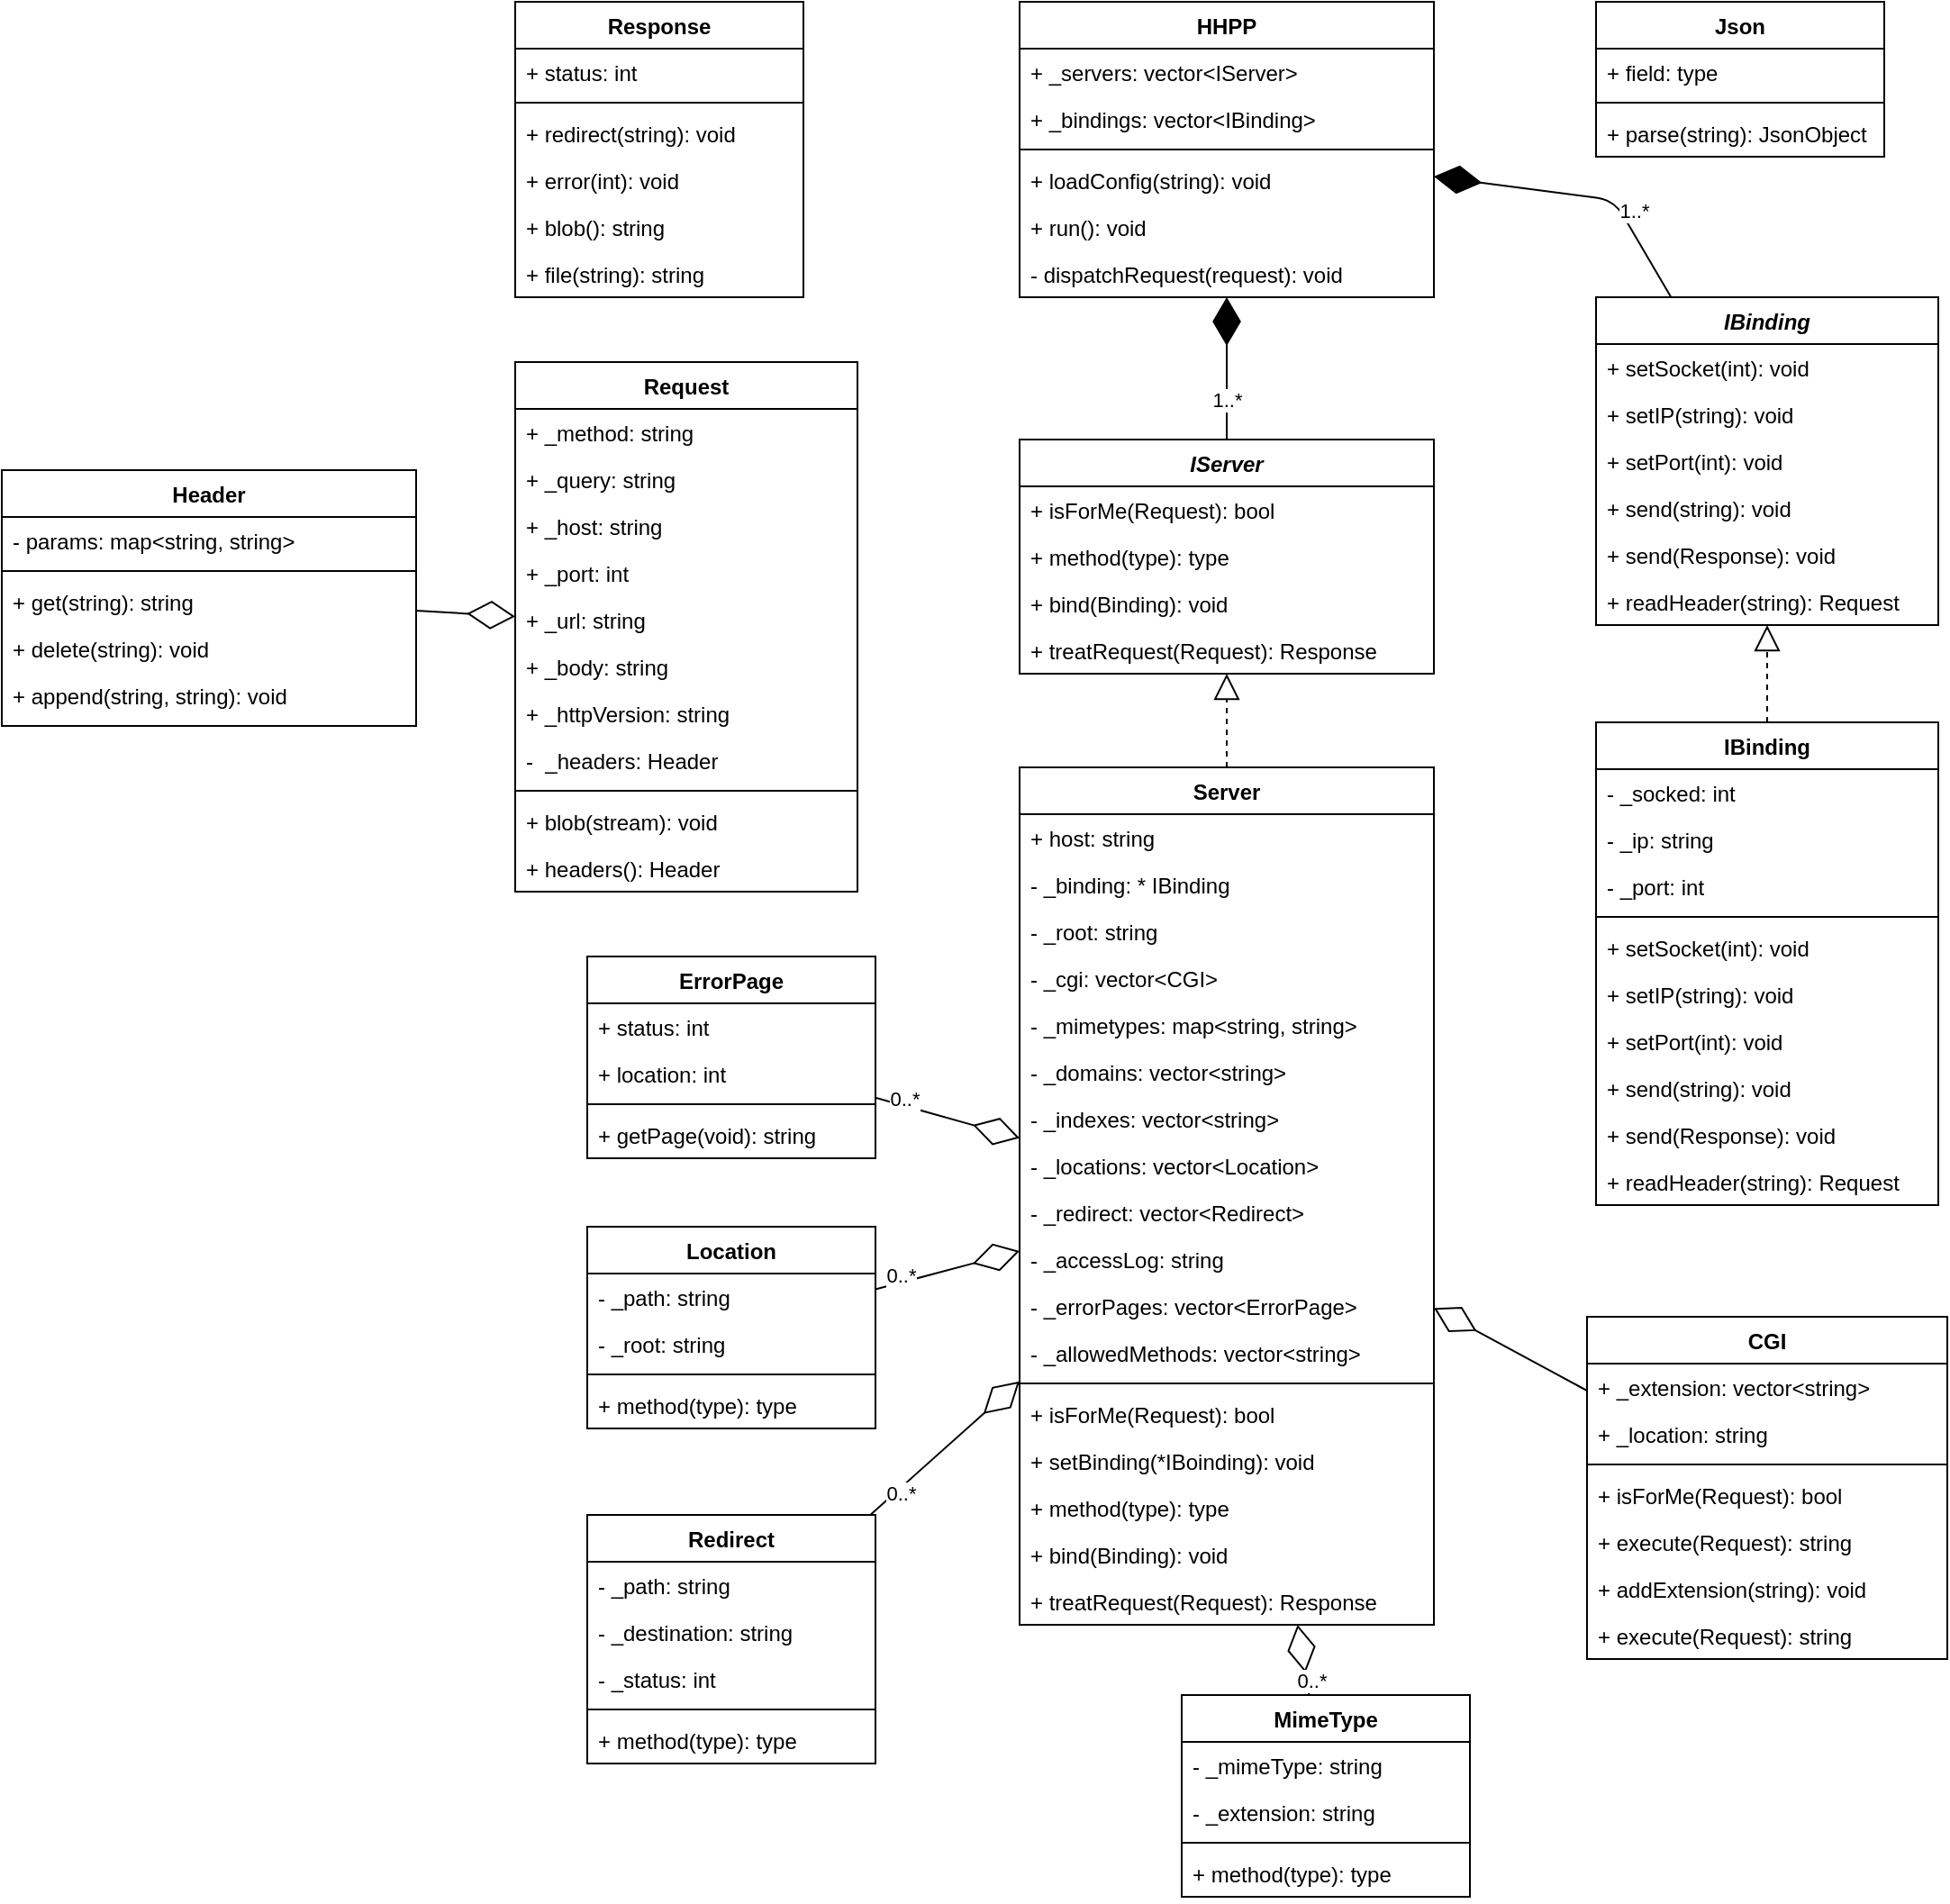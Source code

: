 <mxfile>
    <diagram id="HrwDyQjONiFkZvDO85J4" name="Page-1">
        <mxGraphModel dx="2888" dy="1312" grid="1" gridSize="10" guides="1" tooltips="1" connect="1" arrows="1" fold="1" page="1" pageScale="1" pageWidth="850" pageHeight="1100" math="0" shadow="0">
            <root>
                <mxCell id="0"/>
                <mxCell id="1" parent="0"/>
                <mxCell id="7" value="Json" style="swimlane;fontStyle=1;align=center;verticalAlign=top;childLayout=stackLayout;horizontal=1;startSize=26;horizontalStack=0;resizeParent=1;resizeParentMax=0;resizeLast=0;collapsible=1;marginBottom=0;" parent="1" vertex="1">
                    <mxGeometry x="640" y="40" width="160" height="86" as="geometry"/>
                </mxCell>
                <mxCell id="8" value="+ field: type" style="text;strokeColor=none;fillColor=none;align=left;verticalAlign=top;spacingLeft=4;spacingRight=4;overflow=hidden;rotatable=0;points=[[0,0.5],[1,0.5]];portConstraint=eastwest;" parent="7" vertex="1">
                    <mxGeometry y="26" width="160" height="26" as="geometry"/>
                </mxCell>
                <mxCell id="9" value="" style="line;strokeWidth=1;fillColor=none;align=left;verticalAlign=middle;spacingTop=-1;spacingLeft=3;spacingRight=3;rotatable=0;labelPosition=right;points=[];portConstraint=eastwest;" parent="7" vertex="1">
                    <mxGeometry y="52" width="160" height="8" as="geometry"/>
                </mxCell>
                <mxCell id="10" value="+ parse(string): JsonObject" style="text;strokeColor=none;fillColor=none;align=left;verticalAlign=top;spacingLeft=4;spacingRight=4;overflow=hidden;rotatable=0;points=[[0,0.5],[1,0.5]];portConstraint=eastwest;" parent="7" vertex="1">
                    <mxGeometry y="60" width="160" height="26" as="geometry"/>
                </mxCell>
                <mxCell id="11" value="Request" style="swimlane;fontStyle=1;align=center;verticalAlign=top;childLayout=stackLayout;horizontal=1;startSize=26;horizontalStack=0;resizeParent=1;resizeParentMax=0;resizeLast=0;collapsible=1;marginBottom=0;" parent="1" vertex="1">
                    <mxGeometry x="40" y="240" width="190" height="294" as="geometry"/>
                </mxCell>
                <mxCell id="12" value="+ _method: string&#10;" style="text;strokeColor=none;fillColor=none;align=left;verticalAlign=top;spacingLeft=4;spacingRight=4;overflow=hidden;rotatable=0;points=[[0,0.5],[1,0.5]];portConstraint=eastwest;" parent="11" vertex="1">
                    <mxGeometry y="26" width="190" height="26" as="geometry"/>
                </mxCell>
                <mxCell id="57" value="+ _query: string&#10;" style="text;strokeColor=none;fillColor=none;align=left;verticalAlign=top;spacingLeft=4;spacingRight=4;overflow=hidden;rotatable=0;points=[[0,0.5],[1,0.5]];portConstraint=eastwest;" parent="11" vertex="1">
                    <mxGeometry y="52" width="190" height="26" as="geometry"/>
                </mxCell>
                <mxCell id="52" value="+ _host: string&#10;" style="text;strokeColor=none;fillColor=none;align=left;verticalAlign=top;spacingLeft=4;spacingRight=4;overflow=hidden;rotatable=0;points=[[0,0.5],[1,0.5]];portConstraint=eastwest;" parent="11" vertex="1">
                    <mxGeometry y="78" width="190" height="26" as="geometry"/>
                </mxCell>
                <mxCell id="55" value="+ _port: int&#10;" style="text;strokeColor=none;fillColor=none;align=left;verticalAlign=top;spacingLeft=4;spacingRight=4;overflow=hidden;rotatable=0;points=[[0,0.5],[1,0.5]];portConstraint=eastwest;" parent="11" vertex="1">
                    <mxGeometry y="104" width="190" height="26" as="geometry"/>
                </mxCell>
                <mxCell id="16" value="+ _url: string&#10;" style="text;strokeColor=none;fillColor=none;align=left;verticalAlign=top;spacingLeft=4;spacingRight=4;overflow=hidden;rotatable=0;points=[[0,0.5],[1,0.5]];portConstraint=eastwest;" parent="11" vertex="1">
                    <mxGeometry y="130" width="190" height="26" as="geometry"/>
                </mxCell>
                <mxCell id="17" value="+ _body: string&#10;" style="text;strokeColor=none;fillColor=none;align=left;verticalAlign=top;spacingLeft=4;spacingRight=4;overflow=hidden;rotatable=0;points=[[0,0.5],[1,0.5]];portConstraint=eastwest;" parent="11" vertex="1">
                    <mxGeometry y="156" width="190" height="26" as="geometry"/>
                </mxCell>
                <mxCell id="18" value="+ _httpVersion: string&#10;" style="text;strokeColor=none;fillColor=none;align=left;verticalAlign=top;spacingLeft=4;spacingRight=4;overflow=hidden;rotatable=0;points=[[0,0.5],[1,0.5]];portConstraint=eastwest;" parent="11" vertex="1">
                    <mxGeometry y="182" width="190" height="26" as="geometry"/>
                </mxCell>
                <mxCell id="53" value="-  _headers: Header" style="text;strokeColor=none;fillColor=none;align=left;verticalAlign=top;spacingLeft=4;spacingRight=4;overflow=hidden;rotatable=0;points=[[0,0.5],[1,0.5]];portConstraint=eastwest;" parent="11" vertex="1">
                    <mxGeometry y="208" width="190" height="26" as="geometry"/>
                </mxCell>
                <mxCell id="13" value="" style="line;strokeWidth=1;fillColor=none;align=left;verticalAlign=middle;spacingTop=-1;spacingLeft=3;spacingRight=3;rotatable=0;labelPosition=right;points=[];portConstraint=eastwest;" parent="11" vertex="1">
                    <mxGeometry y="234" width="190" height="8" as="geometry"/>
                </mxCell>
                <mxCell id="14" value="+ blob(stream): void" style="text;strokeColor=none;fillColor=none;align=left;verticalAlign=top;spacingLeft=4;spacingRight=4;overflow=hidden;rotatable=0;points=[[0,0.5],[1,0.5]];portConstraint=eastwest;" parent="11" vertex="1">
                    <mxGeometry y="242" width="190" height="26" as="geometry"/>
                </mxCell>
                <mxCell id="23" value="+ headers(): Header" style="text;strokeColor=none;fillColor=none;align=left;verticalAlign=top;spacingLeft=4;spacingRight=4;overflow=hidden;rotatable=0;points=[[0,0.5],[1,0.5]];portConstraint=eastwest;" parent="11" vertex="1">
                    <mxGeometry y="268" width="190" height="26" as="geometry"/>
                </mxCell>
                <mxCell id="19" value="Header" style="swimlane;fontStyle=1;align=center;verticalAlign=top;childLayout=stackLayout;horizontal=1;startSize=26;horizontalStack=0;resizeParent=1;resizeParentMax=0;resizeLast=0;collapsible=1;marginBottom=0;" parent="1" vertex="1">
                    <mxGeometry x="-245" y="300" width="230" height="142" as="geometry"/>
                </mxCell>
                <mxCell id="50" value="- params: map&lt;string, string&gt;" style="text;strokeColor=none;fillColor=none;align=left;verticalAlign=top;spacingLeft=4;spacingRight=4;overflow=hidden;rotatable=0;points=[[0,0.5],[1,0.5]];portConstraint=eastwest;" parent="19" vertex="1">
                    <mxGeometry y="26" width="230" height="26" as="geometry"/>
                </mxCell>
                <mxCell id="49" value="" style="line;strokeWidth=1;fillColor=none;align=left;verticalAlign=middle;spacingTop=-1;spacingLeft=3;spacingRight=3;rotatable=0;labelPosition=right;points=[];portConstraint=eastwest;" parent="19" vertex="1">
                    <mxGeometry y="52" width="230" height="8" as="geometry"/>
                </mxCell>
                <mxCell id="22" value="+ get(string): string" style="text;strokeColor=none;fillColor=none;align=left;verticalAlign=top;spacingLeft=4;spacingRight=4;overflow=hidden;rotatable=0;points=[[0,0.5],[1,0.5]];portConstraint=eastwest;" parent="19" vertex="1">
                    <mxGeometry y="60" width="230" height="26" as="geometry"/>
                </mxCell>
                <mxCell id="26" value="+ delete(string): void" style="text;strokeColor=none;fillColor=none;align=left;verticalAlign=top;spacingLeft=4;spacingRight=4;overflow=hidden;rotatable=0;points=[[0,0.5],[1,0.5]];portConstraint=eastwest;" parent="19" vertex="1">
                    <mxGeometry y="86" width="230" height="26" as="geometry"/>
                </mxCell>
                <mxCell id="24" value="+ append(string, string): void" style="text;strokeColor=none;fillColor=none;align=left;verticalAlign=top;spacingLeft=4;spacingRight=4;overflow=hidden;rotatable=0;points=[[0,0.5],[1,0.5]];portConstraint=eastwest;" parent="19" vertex="1">
                    <mxGeometry y="112" width="230" height="30" as="geometry"/>
                </mxCell>
                <mxCell id="28" value="Response" style="swimlane;fontStyle=1;align=center;verticalAlign=top;childLayout=stackLayout;horizontal=1;startSize=26;horizontalStack=0;resizeParent=1;resizeParentMax=0;resizeLast=0;collapsible=1;marginBottom=0;" parent="1" vertex="1">
                    <mxGeometry x="40" y="40" width="160" height="164" as="geometry"/>
                </mxCell>
                <mxCell id="29" value="+ status: int" style="text;strokeColor=none;fillColor=none;align=left;verticalAlign=top;spacingLeft=4;spacingRight=4;overflow=hidden;rotatable=0;points=[[0,0.5],[1,0.5]];portConstraint=eastwest;" parent="28" vertex="1">
                    <mxGeometry y="26" width="160" height="26" as="geometry"/>
                </mxCell>
                <mxCell id="30" value="" style="line;strokeWidth=1;fillColor=none;align=left;verticalAlign=middle;spacingTop=-1;spacingLeft=3;spacingRight=3;rotatable=0;labelPosition=right;points=[];portConstraint=eastwest;" parent="28" vertex="1">
                    <mxGeometry y="52" width="160" height="8" as="geometry"/>
                </mxCell>
                <mxCell id="31" value="+ redirect(string): void" style="text;strokeColor=none;fillColor=none;align=left;verticalAlign=top;spacingLeft=4;spacingRight=4;overflow=hidden;rotatable=0;points=[[0,0.5],[1,0.5]];portConstraint=eastwest;" parent="28" vertex="1">
                    <mxGeometry y="60" width="160" height="26" as="geometry"/>
                </mxCell>
                <mxCell id="67" value="+ error(int): void" style="text;strokeColor=none;fillColor=none;align=left;verticalAlign=top;spacingLeft=4;spacingRight=4;overflow=hidden;rotatable=0;points=[[0,0.5],[1,0.5]];portConstraint=eastwest;" parent="28" vertex="1">
                    <mxGeometry y="86" width="160" height="26" as="geometry"/>
                </mxCell>
                <mxCell id="68" value="+ blob(): string" style="text;strokeColor=none;fillColor=none;align=left;verticalAlign=top;spacingLeft=4;spacingRight=4;overflow=hidden;rotatable=0;points=[[0,0.5],[1,0.5]];portConstraint=eastwest;" parent="28" vertex="1">
                    <mxGeometry y="112" width="160" height="26" as="geometry"/>
                </mxCell>
                <mxCell id="72" value="+ file(string): string" style="text;strokeColor=none;fillColor=none;align=left;verticalAlign=top;spacingLeft=4;spacingRight=4;overflow=hidden;rotatable=0;points=[[0,0.5],[1,0.5]];portConstraint=eastwest;" parent="28" vertex="1">
                    <mxGeometry y="138" width="160" height="26" as="geometry"/>
                </mxCell>
                <mxCell id="36" value="Server" style="swimlane;fontStyle=1;align=center;verticalAlign=top;childLayout=stackLayout;horizontal=1;startSize=26;horizontalStack=0;resizeParent=1;resizeParentMax=0;resizeLast=0;collapsible=1;marginBottom=0;" parent="1" vertex="1">
                    <mxGeometry x="320" y="465.0" width="230" height="476" as="geometry"/>
                </mxCell>
                <mxCell id="37" value="+ host: string" style="text;strokeColor=none;fillColor=none;align=left;verticalAlign=top;spacingLeft=4;spacingRight=4;overflow=hidden;rotatable=0;points=[[0,0.5],[1,0.5]];portConstraint=eastwest;" parent="36" vertex="1">
                    <mxGeometry y="26" width="230" height="26" as="geometry"/>
                </mxCell>
                <mxCell id="41" value="- _binding: * IBinding" style="text;strokeColor=none;fillColor=none;align=left;verticalAlign=top;spacingLeft=4;spacingRight=4;overflow=hidden;rotatable=0;points=[[0,0.5],[1,0.5]];portConstraint=eastwest;" parent="36" vertex="1">
                    <mxGeometry y="52" width="230" height="26" as="geometry"/>
                </mxCell>
                <mxCell id="56" value="- _root: string" style="text;strokeColor=none;fillColor=none;align=left;verticalAlign=top;spacingLeft=4;spacingRight=4;overflow=hidden;rotatable=0;points=[[0,0.5],[1,0.5]];portConstraint=eastwest;" parent="36" vertex="1">
                    <mxGeometry y="78" width="230" height="26" as="geometry"/>
                </mxCell>
                <mxCell id="62" value="- _cgi: vector&lt;CGI&gt;" style="text;strokeColor=none;fillColor=none;align=left;verticalAlign=top;spacingLeft=4;spacingRight=4;overflow=hidden;rotatable=0;points=[[0,0.5],[1,0.5]];portConstraint=eastwest;" parent="36" vertex="1">
                    <mxGeometry y="104" width="230" height="26" as="geometry"/>
                </mxCell>
                <mxCell id="64" value="- _mimetypes: map&lt;string, string&gt;" style="text;strokeColor=none;fillColor=none;align=left;verticalAlign=top;spacingLeft=4;spacingRight=4;overflow=hidden;rotatable=0;points=[[0,0.5],[1,0.5]];portConstraint=eastwest;" parent="36" vertex="1">
                    <mxGeometry y="130" width="230" height="26" as="geometry"/>
                </mxCell>
                <mxCell id="129" value="- _domains: vector&lt;string&gt;" style="text;strokeColor=none;fillColor=none;align=left;verticalAlign=top;spacingLeft=4;spacingRight=4;overflow=hidden;rotatable=0;points=[[0,0.5],[1,0.5]];portConstraint=eastwest;" vertex="1" parent="36">
                    <mxGeometry y="156" width="230" height="26" as="geometry"/>
                </mxCell>
                <mxCell id="65" value="- _indexes: vector&lt;string&gt;" style="text;strokeColor=none;fillColor=none;align=left;verticalAlign=top;spacingLeft=4;spacingRight=4;overflow=hidden;rotatable=0;points=[[0,0.5],[1,0.5]];portConstraint=eastwest;" parent="36" vertex="1">
                    <mxGeometry y="182" width="230" height="26" as="geometry"/>
                </mxCell>
                <mxCell id="145" value="- _locations: vector&lt;Location&gt;" style="text;strokeColor=none;fillColor=none;align=left;verticalAlign=top;spacingLeft=4;spacingRight=4;overflow=hidden;rotatable=0;points=[[0,0.5],[1,0.5]];portConstraint=eastwest;" vertex="1" parent="36">
                    <mxGeometry y="208" width="230" height="26" as="geometry"/>
                </mxCell>
                <mxCell id="154" value="- _redirect: vector&lt;Redirect&gt;" style="text;strokeColor=none;fillColor=none;align=left;verticalAlign=top;spacingLeft=4;spacingRight=4;overflow=hidden;rotatable=0;points=[[0,0.5],[1,0.5]];portConstraint=eastwest;" vertex="1" parent="36">
                    <mxGeometry y="234" width="230" height="26" as="geometry"/>
                </mxCell>
                <mxCell id="157" value="- _accessLog: string" style="text;strokeColor=none;fillColor=none;align=left;verticalAlign=top;spacingLeft=4;spacingRight=4;overflow=hidden;rotatable=0;points=[[0,0.5],[1,0.5]];portConstraint=eastwest;" vertex="1" parent="36">
                    <mxGeometry y="260" width="230" height="26" as="geometry"/>
                </mxCell>
                <mxCell id="164" value="- _errorPages: vector&lt;ErrorPage&gt;" style="text;strokeColor=none;fillColor=none;align=left;verticalAlign=top;spacingLeft=4;spacingRight=4;overflow=hidden;rotatable=0;points=[[0,0.5],[1,0.5]];portConstraint=eastwest;" vertex="1" parent="36">
                    <mxGeometry y="286" width="230" height="26" as="geometry"/>
                </mxCell>
                <mxCell id="167" value="- _allowedMethods: vector&lt;string&gt;" style="text;strokeColor=none;fillColor=none;align=left;verticalAlign=top;spacingLeft=4;spacingRight=4;overflow=hidden;rotatable=0;points=[[0,0.5],[1,0.5]];portConstraint=eastwest;" vertex="1" parent="36">
                    <mxGeometry y="312" width="230" height="26" as="geometry"/>
                </mxCell>
                <mxCell id="38" value="" style="line;strokeWidth=1;fillColor=none;align=left;verticalAlign=middle;spacingTop=-1;spacingLeft=3;spacingRight=3;rotatable=0;labelPosition=right;points=[];portConstraint=eastwest;" parent="36" vertex="1">
                    <mxGeometry y="338" width="230" height="8" as="geometry"/>
                </mxCell>
                <mxCell id="39" value="+ isForMe(Request): bool" style="text;strokeColor=none;fillColor=none;align=left;verticalAlign=top;spacingLeft=4;spacingRight=4;overflow=hidden;rotatable=0;points=[[0,0.5],[1,0.5]];portConstraint=eastwest;" parent="36" vertex="1">
                    <mxGeometry y="346" width="230" height="26" as="geometry"/>
                </mxCell>
                <mxCell id="139" value="+ setBinding(*IBoinding): void" style="text;strokeColor=none;fillColor=none;align=left;verticalAlign=top;spacingLeft=4;spacingRight=4;overflow=hidden;rotatable=0;points=[[0,0.5],[1,0.5]];portConstraint=eastwest;" vertex="1" parent="36">
                    <mxGeometry y="372" width="230" height="26" as="geometry"/>
                </mxCell>
                <mxCell id="66" value="+ method(type): type" style="text;strokeColor=none;fillColor=none;align=left;verticalAlign=top;spacingLeft=4;spacingRight=4;overflow=hidden;rotatable=0;points=[[0,0.5],[1,0.5]];portConstraint=eastwest;" parent="36" vertex="1">
                    <mxGeometry y="398" width="230" height="26" as="geometry"/>
                </mxCell>
                <mxCell id="46" value="+ bind(Binding): void" style="text;strokeColor=none;fillColor=none;align=left;verticalAlign=top;spacingLeft=4;spacingRight=4;overflow=hidden;rotatable=0;points=[[0,0.5],[1,0.5]];portConstraint=eastwest;" parent="36" vertex="1">
                    <mxGeometry y="424" width="230" height="26" as="geometry"/>
                </mxCell>
                <mxCell id="69" value="+ treatRequest(Request): Response" style="text;strokeColor=none;fillColor=none;align=left;verticalAlign=top;spacingLeft=4;spacingRight=4;overflow=hidden;rotatable=0;points=[[0,0.5],[1,0.5]];portConstraint=eastwest;" parent="36" vertex="1">
                    <mxGeometry y="450" width="230" height="26" as="geometry"/>
                </mxCell>
                <mxCell id="58" value="CGI" style="swimlane;fontStyle=1;align=center;verticalAlign=top;childLayout=stackLayout;horizontal=1;startSize=26;horizontalStack=0;resizeParent=1;resizeParentMax=0;resizeLast=0;collapsible=1;marginBottom=0;" parent="1" vertex="1">
                    <mxGeometry x="635" y="770" width="200" height="190" as="geometry"/>
                </mxCell>
                <mxCell id="59" value="+ _extension: vector&lt;string&gt;&#10;" style="text;strokeColor=none;fillColor=none;align=left;verticalAlign=top;spacingLeft=4;spacingRight=4;overflow=hidden;rotatable=0;points=[[0,0.5],[1,0.5]];portConstraint=eastwest;" parent="58" vertex="1">
                    <mxGeometry y="26" width="200" height="26" as="geometry"/>
                </mxCell>
                <mxCell id="63" value="+ _location: string&#10;" style="text;strokeColor=none;fillColor=none;align=left;verticalAlign=top;spacingLeft=4;spacingRight=4;overflow=hidden;rotatable=0;points=[[0,0.5],[1,0.5]];portConstraint=eastwest;" parent="58" vertex="1">
                    <mxGeometry y="52" width="200" height="26" as="geometry"/>
                </mxCell>
                <mxCell id="60" value="" style="line;strokeWidth=1;fillColor=none;align=left;verticalAlign=middle;spacingTop=-1;spacingLeft=3;spacingRight=3;rotatable=0;labelPosition=right;points=[];portConstraint=eastwest;" parent="58" vertex="1">
                    <mxGeometry y="78" width="200" height="8" as="geometry"/>
                </mxCell>
                <mxCell id="61" value="+ isForMe(Request): bool" style="text;strokeColor=none;fillColor=none;align=left;verticalAlign=top;spacingLeft=4;spacingRight=4;overflow=hidden;rotatable=0;points=[[0,0.5],[1,0.5]];portConstraint=eastwest;" parent="58" vertex="1">
                    <mxGeometry y="86" width="200" height="26" as="geometry"/>
                </mxCell>
                <mxCell id="138" value="+ execute(Request): string" style="text;strokeColor=none;fillColor=none;align=left;verticalAlign=top;spacingLeft=4;spacingRight=4;overflow=hidden;rotatable=0;points=[[0,0.5],[1,0.5]];portConstraint=eastwest;" vertex="1" parent="58">
                    <mxGeometry y="112" width="200" height="26" as="geometry"/>
                </mxCell>
                <mxCell id="136" value="+ addExtension(string): void" style="text;strokeColor=none;fillColor=none;align=left;verticalAlign=top;spacingLeft=4;spacingRight=4;overflow=hidden;rotatable=0;points=[[0,0.5],[1,0.5]];portConstraint=eastwest;" vertex="1" parent="58">
                    <mxGeometry y="138" width="200" height="26" as="geometry"/>
                </mxCell>
                <mxCell id="137" value="+ execute(Request): string" style="text;strokeColor=none;fillColor=none;align=left;verticalAlign=top;spacingLeft=4;spacingRight=4;overflow=hidden;rotatable=0;points=[[0,0.5],[1,0.5]];portConstraint=eastwest;" vertex="1" parent="58">
                    <mxGeometry y="164" width="200" height="26" as="geometry"/>
                </mxCell>
                <mxCell id="77" value="IBinding" style="swimlane;fontStyle=3;align=center;verticalAlign=top;childLayout=stackLayout;horizontal=1;startSize=26;horizontalStack=0;resizeParent=1;resizeParentMax=0;resizeLast=0;collapsible=1;marginBottom=0;" parent="1" vertex="1">
                    <mxGeometry x="640" y="204" width="190" height="182" as="geometry"/>
                </mxCell>
                <mxCell id="80" value="+ setSocket(int): void" style="text;strokeColor=none;fillColor=none;align=left;verticalAlign=top;spacingLeft=4;spacingRight=4;overflow=hidden;rotatable=0;points=[[0,0.5],[1,0.5]];portConstraint=eastwest;" parent="77" vertex="1">
                    <mxGeometry y="26" width="190" height="26" as="geometry"/>
                </mxCell>
                <mxCell id="122" value="+ setIP(string): void" style="text;strokeColor=none;fillColor=none;align=left;verticalAlign=top;spacingLeft=4;spacingRight=4;overflow=hidden;rotatable=0;points=[[0,0.5],[1,0.5]];portConstraint=eastwest;" vertex="1" parent="77">
                    <mxGeometry y="52" width="190" height="26" as="geometry"/>
                </mxCell>
                <mxCell id="123" value="+ setPort(int): void" style="text;strokeColor=none;fillColor=none;align=left;verticalAlign=top;spacingLeft=4;spacingRight=4;overflow=hidden;rotatable=0;points=[[0,0.5],[1,0.5]];portConstraint=eastwest;" vertex="1" parent="77">
                    <mxGeometry y="78" width="190" height="26" as="geometry"/>
                </mxCell>
                <mxCell id="131" value="+ send(string): void" style="text;strokeColor=none;fillColor=none;align=left;verticalAlign=top;spacingLeft=4;spacingRight=4;overflow=hidden;rotatable=0;points=[[0,0.5],[1,0.5]];portConstraint=eastwest;" vertex="1" parent="77">
                    <mxGeometry y="104" width="190" height="26" as="geometry"/>
                </mxCell>
                <mxCell id="134" value="+ send(Response): void" style="text;strokeColor=none;fillColor=none;align=left;verticalAlign=top;spacingLeft=4;spacingRight=4;overflow=hidden;rotatable=0;points=[[0,0.5],[1,0.5]];portConstraint=eastwest;" vertex="1" parent="77">
                    <mxGeometry y="130" width="190" height="26" as="geometry"/>
                </mxCell>
                <mxCell id="132" value="+ readHeader(string): Request" style="text;strokeColor=none;fillColor=none;align=left;verticalAlign=top;spacingLeft=4;spacingRight=4;overflow=hidden;rotatable=0;points=[[0,0.5],[1,0.5]];portConstraint=eastwest;" vertex="1" parent="77">
                    <mxGeometry y="156" width="190" height="26" as="geometry"/>
                </mxCell>
                <mxCell id="81" value="HHPP" style="swimlane;fontStyle=1;align=center;verticalAlign=top;childLayout=stackLayout;horizontal=1;startSize=26;horizontalStack=0;resizeParent=1;resizeParentMax=0;resizeLast=0;collapsible=1;marginBottom=0;" parent="1" vertex="1">
                    <mxGeometry x="320" y="40" width="230" height="164" as="geometry"/>
                </mxCell>
                <mxCell id="82" value="+ _servers: vector&lt;IServer&gt;" style="text;strokeColor=none;fillColor=none;align=left;verticalAlign=top;spacingLeft=4;spacingRight=4;overflow=hidden;rotatable=0;points=[[0,0.5],[1,0.5]];portConstraint=eastwest;" parent="81" vertex="1">
                    <mxGeometry y="26" width="230" height="26" as="geometry"/>
                </mxCell>
                <mxCell id="86" value="+ _bindings: vector&lt;IBinding&gt;" style="text;strokeColor=none;fillColor=none;align=left;verticalAlign=top;spacingLeft=4;spacingRight=4;overflow=hidden;rotatable=0;points=[[0,0.5],[1,0.5]];portConstraint=eastwest;" parent="81" vertex="1">
                    <mxGeometry y="52" width="230" height="26" as="geometry"/>
                </mxCell>
                <mxCell id="83" value="" style="line;strokeWidth=1;fillColor=none;align=left;verticalAlign=middle;spacingTop=-1;spacingLeft=3;spacingRight=3;rotatable=0;labelPosition=right;points=[];portConstraint=eastwest;" parent="81" vertex="1">
                    <mxGeometry y="78" width="230" height="8" as="geometry"/>
                </mxCell>
                <mxCell id="84" value="+ loadConfig(string): void" style="text;strokeColor=none;fillColor=none;align=left;verticalAlign=top;spacingLeft=4;spacingRight=4;overflow=hidden;rotatable=0;points=[[0,0.5],[1,0.5]];portConstraint=eastwest;" parent="81" vertex="1">
                    <mxGeometry y="86" width="230" height="26" as="geometry"/>
                </mxCell>
                <mxCell id="85" value="+ run(): void" style="text;strokeColor=none;fillColor=none;align=left;verticalAlign=top;spacingLeft=4;spacingRight=4;overflow=hidden;rotatable=0;points=[[0,0.5],[1,0.5]];portConstraint=eastwest;" parent="81" vertex="1">
                    <mxGeometry y="112" width="230" height="26" as="geometry"/>
                </mxCell>
                <mxCell id="127" value="- dispatchRequest(request): void" style="text;strokeColor=none;fillColor=none;align=left;verticalAlign=top;spacingLeft=4;spacingRight=4;overflow=hidden;rotatable=0;points=[[0,0.5],[1,0.5]];portConstraint=eastwest;" vertex="1" parent="81">
                    <mxGeometry y="138" width="230" height="26" as="geometry"/>
                </mxCell>
                <mxCell id="92" value="IServer" style="swimlane;fontStyle=3;align=center;verticalAlign=top;childLayout=stackLayout;horizontal=1;startSize=26;horizontalStack=0;resizeParent=1;resizeParentMax=0;resizeLast=0;collapsible=1;marginBottom=0;" parent="1" vertex="1">
                    <mxGeometry x="320" y="283.0" width="230" height="130" as="geometry"/>
                </mxCell>
                <mxCell id="101" value="+ isForMe(Request): bool" style="text;strokeColor=none;fillColor=none;align=left;verticalAlign=top;spacingLeft=4;spacingRight=4;overflow=hidden;rotatable=0;points=[[0,0.5],[1,0.5]];portConstraint=eastwest;" parent="92" vertex="1">
                    <mxGeometry y="26" width="230" height="26" as="geometry"/>
                </mxCell>
                <mxCell id="102" value="+ method(type): type" style="text;strokeColor=none;fillColor=none;align=left;verticalAlign=top;spacingLeft=4;spacingRight=4;overflow=hidden;rotatable=0;points=[[0,0.5],[1,0.5]];portConstraint=eastwest;" parent="92" vertex="1">
                    <mxGeometry y="52" width="230" height="26" as="geometry"/>
                </mxCell>
                <mxCell id="103" value="+ bind(Binding): void" style="text;strokeColor=none;fillColor=none;align=left;verticalAlign=top;spacingLeft=4;spacingRight=4;overflow=hidden;rotatable=0;points=[[0,0.5],[1,0.5]];portConstraint=eastwest;" parent="92" vertex="1">
                    <mxGeometry y="78" width="230" height="26" as="geometry"/>
                </mxCell>
                <mxCell id="104" value="+ treatRequest(Request): Response" style="text;strokeColor=none;fillColor=none;align=left;verticalAlign=top;spacingLeft=4;spacingRight=4;overflow=hidden;rotatable=0;points=[[0,0.5],[1,0.5]];portConstraint=eastwest;" parent="92" vertex="1">
                    <mxGeometry y="104" width="230" height="26" as="geometry"/>
                </mxCell>
                <mxCell id="107" value="" style="endArrow=diamondThin;endFill=1;endSize=24;html=1;" parent="1" source="92" target="81" edge="1">
                    <mxGeometry width="160" relative="1" as="geometry">
                        <mxPoint x="360" y="310" as="sourcePoint"/>
                        <mxPoint x="520" y="310" as="targetPoint"/>
                    </mxGeometry>
                </mxCell>
                <mxCell id="108" value="1..*" style="edgeLabel;html=1;align=center;verticalAlign=middle;resizable=0;points=[];" parent="107" vertex="1" connectable="0">
                    <mxGeometry x="-0.439" relative="1" as="geometry">
                        <mxPoint as="offset"/>
                    </mxGeometry>
                </mxCell>
                <mxCell id="111" value="" style="endArrow=block;dashed=1;endFill=0;endSize=12;html=1;" parent="1" source="36" target="92" edge="1">
                    <mxGeometry width="160" relative="1" as="geometry">
                        <mxPoint x="370" y="508.17" as="sourcePoint"/>
                        <mxPoint x="530" y="508.17" as="targetPoint"/>
                    </mxGeometry>
                </mxCell>
                <mxCell id="112" value="" style="endArrow=diamondThin;endFill=1;endSize=24;html=1;" parent="1" source="77" target="81" edge="1">
                    <mxGeometry width="160" relative="1" as="geometry">
                        <mxPoint x="445" y="495" as="sourcePoint"/>
                        <mxPoint x="445" y="178.0" as="targetPoint"/>
                        <Array as="points">
                            <mxPoint x="650" y="150"/>
                        </Array>
                    </mxGeometry>
                </mxCell>
                <mxCell id="113" value="1..*" style="edgeLabel;html=1;align=center;verticalAlign=middle;resizable=0;points=[];" parent="112" vertex="1" connectable="0">
                    <mxGeometry x="-0.439" relative="1" as="geometry">
                        <mxPoint x="2" y="-9" as="offset"/>
                    </mxGeometry>
                </mxCell>
                <mxCell id="115" value="IBinding" style="swimlane;fontStyle=1;align=center;verticalAlign=top;childLayout=stackLayout;horizontal=1;startSize=26;horizontalStack=0;resizeParent=1;resizeParentMax=0;resizeLast=0;collapsible=1;marginBottom=0;" parent="1" vertex="1">
                    <mxGeometry x="640" y="440" width="190" height="268" as="geometry"/>
                </mxCell>
                <mxCell id="116" value="- _socked: int" style="text;strokeColor=none;fillColor=none;align=left;verticalAlign=top;spacingLeft=4;spacingRight=4;overflow=hidden;rotatable=0;points=[[0,0.5],[1,0.5]];portConstraint=eastwest;" parent="115" vertex="1">
                    <mxGeometry y="26" width="190" height="26" as="geometry"/>
                </mxCell>
                <mxCell id="120" value="- _ip: string" style="text;strokeColor=none;fillColor=none;align=left;verticalAlign=top;spacingLeft=4;spacingRight=4;overflow=hidden;rotatable=0;points=[[0,0.5],[1,0.5]];portConstraint=eastwest;" vertex="1" parent="115">
                    <mxGeometry y="52" width="190" height="26" as="geometry"/>
                </mxCell>
                <mxCell id="121" value="- _port: int" style="text;strokeColor=none;fillColor=none;align=left;verticalAlign=top;spacingLeft=4;spacingRight=4;overflow=hidden;rotatable=0;points=[[0,0.5],[1,0.5]];portConstraint=eastwest;" vertex="1" parent="115">
                    <mxGeometry y="78" width="190" height="26" as="geometry"/>
                </mxCell>
                <mxCell id="117" value="" style="line;strokeWidth=1;fillColor=none;align=left;verticalAlign=middle;spacingTop=-1;spacingLeft=3;spacingRight=3;rotatable=0;labelPosition=right;points=[];portConstraint=eastwest;" parent="115" vertex="1">
                    <mxGeometry y="104" width="190" height="8" as="geometry"/>
                </mxCell>
                <mxCell id="118" value="+ setSocket(int): void" style="text;strokeColor=none;fillColor=none;align=left;verticalAlign=top;spacingLeft=4;spacingRight=4;overflow=hidden;rotatable=0;points=[[0,0.5],[1,0.5]];portConstraint=eastwest;" parent="115" vertex="1">
                    <mxGeometry y="112" width="190" height="26" as="geometry"/>
                </mxCell>
                <mxCell id="124" value="+ setIP(string): void" style="text;strokeColor=none;fillColor=none;align=left;verticalAlign=top;spacingLeft=4;spacingRight=4;overflow=hidden;rotatable=0;points=[[0,0.5],[1,0.5]];portConstraint=eastwest;" vertex="1" parent="115">
                    <mxGeometry y="138" width="190" height="26" as="geometry"/>
                </mxCell>
                <mxCell id="125" value="+ setPort(int): void" style="text;strokeColor=none;fillColor=none;align=left;verticalAlign=top;spacingLeft=4;spacingRight=4;overflow=hidden;rotatable=0;points=[[0,0.5],[1,0.5]];portConstraint=eastwest;" vertex="1" parent="115">
                    <mxGeometry y="164" width="190" height="26" as="geometry"/>
                </mxCell>
                <mxCell id="130" value="+ send(string): void" style="text;strokeColor=none;fillColor=none;align=left;verticalAlign=top;spacingLeft=4;spacingRight=4;overflow=hidden;rotatable=0;points=[[0,0.5],[1,0.5]];portConstraint=eastwest;" vertex="1" parent="115">
                    <mxGeometry y="190" width="190" height="26" as="geometry"/>
                </mxCell>
                <mxCell id="135" value="+ send(Response): void" style="text;strokeColor=none;fillColor=none;align=left;verticalAlign=top;spacingLeft=4;spacingRight=4;overflow=hidden;rotatable=0;points=[[0,0.5],[1,0.5]];portConstraint=eastwest;" vertex="1" parent="115">
                    <mxGeometry y="216" width="190" height="26" as="geometry"/>
                </mxCell>
                <mxCell id="133" value="+ readHeader(string): Request" style="text;strokeColor=none;fillColor=none;align=left;verticalAlign=top;spacingLeft=4;spacingRight=4;overflow=hidden;rotatable=0;points=[[0,0.5],[1,0.5]];portConstraint=eastwest;" vertex="1" parent="115">
                    <mxGeometry y="242" width="190" height="26" as="geometry"/>
                </mxCell>
                <mxCell id="126" value="" style="endArrow=block;dashed=1;endFill=0;endSize=12;html=1;" edge="1" parent="1" source="115" target="77">
                    <mxGeometry width="160" relative="1" as="geometry">
                        <mxPoint x="610" y="410" as="sourcePoint"/>
                        <mxPoint x="770" y="410" as="targetPoint"/>
                    </mxGeometry>
                </mxCell>
                <mxCell id="140" value="Location" style="swimlane;fontStyle=1;align=center;verticalAlign=top;childLayout=stackLayout;horizontal=1;startSize=26;horizontalStack=0;resizeParent=1;resizeParentMax=0;resizeLast=0;collapsible=1;marginBottom=0;" vertex="1" parent="1">
                    <mxGeometry x="80" y="720" width="160" height="112" as="geometry"/>
                </mxCell>
                <mxCell id="141" value="- _path: string" style="text;strokeColor=none;fillColor=none;align=left;verticalAlign=top;spacingLeft=4;spacingRight=4;overflow=hidden;rotatable=0;points=[[0,0.5],[1,0.5]];portConstraint=eastwest;" vertex="1" parent="140">
                    <mxGeometry y="26" width="160" height="26" as="geometry"/>
                </mxCell>
                <mxCell id="144" value="- _root: string" style="text;strokeColor=none;fillColor=none;align=left;verticalAlign=top;spacingLeft=4;spacingRight=4;overflow=hidden;rotatable=0;points=[[0,0.5],[1,0.5]];portConstraint=eastwest;" vertex="1" parent="140">
                    <mxGeometry y="52" width="160" height="26" as="geometry"/>
                </mxCell>
                <mxCell id="142" value="" style="line;strokeWidth=1;fillColor=none;align=left;verticalAlign=middle;spacingTop=-1;spacingLeft=3;spacingRight=3;rotatable=0;labelPosition=right;points=[];portConstraint=eastwest;" vertex="1" parent="140">
                    <mxGeometry y="78" width="160" height="8" as="geometry"/>
                </mxCell>
                <mxCell id="143" value="+ method(type): type" style="text;strokeColor=none;fillColor=none;align=left;verticalAlign=top;spacingLeft=4;spacingRight=4;overflow=hidden;rotatable=0;points=[[0,0.5],[1,0.5]];portConstraint=eastwest;" vertex="1" parent="140">
                    <mxGeometry y="86" width="160" height="26" as="geometry"/>
                </mxCell>
                <mxCell id="146" value="0..*" style="endArrow=diamondThin;endFill=0;endSize=24;html=1;" edge="1" parent="1" source="140" target="36">
                    <mxGeometry x="-0.631" y="4" width="160" relative="1" as="geometry">
                        <mxPoint x="80" y="720" as="sourcePoint"/>
                        <mxPoint x="240" y="720" as="targetPoint"/>
                        <mxPoint as="offset"/>
                    </mxGeometry>
                </mxCell>
                <mxCell id="147" value="" style="endArrow=diamondThin;endFill=0;endSize=24;html=1;" edge="1" parent="1" source="19" target="11">
                    <mxGeometry width="160" relative="1" as="geometry">
                        <mxPoint x="410" y="1070" as="sourcePoint"/>
                        <mxPoint x="570" y="1070" as="targetPoint"/>
                    </mxGeometry>
                </mxCell>
                <mxCell id="148" value="Redirect" style="swimlane;fontStyle=1;align=center;verticalAlign=top;childLayout=stackLayout;horizontal=1;startSize=26;horizontalStack=0;resizeParent=1;resizeParentMax=0;resizeLast=0;collapsible=1;marginBottom=0;" vertex="1" parent="1">
                    <mxGeometry x="80" y="880" width="160" height="138" as="geometry"/>
                </mxCell>
                <mxCell id="149" value="- _path: string" style="text;strokeColor=none;fillColor=none;align=left;verticalAlign=top;spacingLeft=4;spacingRight=4;overflow=hidden;rotatable=0;points=[[0,0.5],[1,0.5]];portConstraint=eastwest;" vertex="1" parent="148">
                    <mxGeometry y="26" width="160" height="26" as="geometry"/>
                </mxCell>
                <mxCell id="152" value="- _destination: string" style="text;strokeColor=none;fillColor=none;align=left;verticalAlign=top;spacingLeft=4;spacingRight=4;overflow=hidden;rotatable=0;points=[[0,0.5],[1,0.5]];portConstraint=eastwest;" vertex="1" parent="148">
                    <mxGeometry y="52" width="160" height="26" as="geometry"/>
                </mxCell>
                <mxCell id="156" value="- _status: int" style="text;strokeColor=none;fillColor=none;align=left;verticalAlign=top;spacingLeft=4;spacingRight=4;overflow=hidden;rotatable=0;points=[[0,0.5],[1,0.5]];portConstraint=eastwest;" vertex="1" parent="148">
                    <mxGeometry y="78" width="160" height="26" as="geometry"/>
                </mxCell>
                <mxCell id="150" value="" style="line;strokeWidth=1;fillColor=none;align=left;verticalAlign=middle;spacingTop=-1;spacingLeft=3;spacingRight=3;rotatable=0;labelPosition=right;points=[];portConstraint=eastwest;" vertex="1" parent="148">
                    <mxGeometry y="104" width="160" height="8" as="geometry"/>
                </mxCell>
                <mxCell id="151" value="+ method(type): type" style="text;strokeColor=none;fillColor=none;align=left;verticalAlign=top;spacingLeft=4;spacingRight=4;overflow=hidden;rotatable=0;points=[[0,0.5],[1,0.5]];portConstraint=eastwest;" vertex="1" parent="148">
                    <mxGeometry y="112" width="160" height="26" as="geometry"/>
                </mxCell>
                <mxCell id="153" value="0..*" style="endArrow=diamondThin;endFill=0;endSize=24;html=1;" edge="1" parent="1" source="148" target="36">
                    <mxGeometry x="-0.632" y="-2" width="160" relative="1" as="geometry">
                        <mxPoint y="490" as="sourcePoint"/>
                        <mxPoint x="160" y="490" as="targetPoint"/>
                        <mxPoint as="offset"/>
                    </mxGeometry>
                </mxCell>
                <mxCell id="160" value="ErrorPage" style="swimlane;fontStyle=1;align=center;verticalAlign=top;childLayout=stackLayout;horizontal=1;startSize=26;horizontalStack=0;resizeParent=1;resizeParentMax=0;resizeLast=0;collapsible=1;marginBottom=0;" vertex="1" parent="1">
                    <mxGeometry x="80" y="570" width="160" height="112" as="geometry"/>
                </mxCell>
                <mxCell id="161" value="+ status: int" style="text;strokeColor=none;fillColor=none;align=left;verticalAlign=top;spacingLeft=4;spacingRight=4;overflow=hidden;rotatable=0;points=[[0,0.5],[1,0.5]];portConstraint=eastwest;" vertex="1" parent="160">
                    <mxGeometry y="26" width="160" height="26" as="geometry"/>
                </mxCell>
                <mxCell id="169" value="+ location: int" style="text;strokeColor=none;fillColor=none;align=left;verticalAlign=top;spacingLeft=4;spacingRight=4;overflow=hidden;rotatable=0;points=[[0,0.5],[1,0.5]];portConstraint=eastwest;" vertex="1" parent="160">
                    <mxGeometry y="52" width="160" height="26" as="geometry"/>
                </mxCell>
                <mxCell id="162" value="" style="line;strokeWidth=1;fillColor=none;align=left;verticalAlign=middle;spacingTop=-1;spacingLeft=3;spacingRight=3;rotatable=0;labelPosition=right;points=[];portConstraint=eastwest;" vertex="1" parent="160">
                    <mxGeometry y="78" width="160" height="8" as="geometry"/>
                </mxCell>
                <mxCell id="163" value="+ getPage(void): string" style="text;strokeColor=none;fillColor=none;align=left;verticalAlign=top;spacingLeft=4;spacingRight=4;overflow=hidden;rotatable=0;points=[[0,0.5],[1,0.5]];portConstraint=eastwest;" vertex="1" parent="160">
                    <mxGeometry y="86" width="160" height="26" as="geometry"/>
                </mxCell>
                <mxCell id="168" value="" style="endArrow=diamondThin;endFill=0;endSize=24;html=1;" edge="1" parent="1" source="58" target="36">
                    <mxGeometry width="160" relative="1" as="geometry">
                        <mxPoint x="100" y="580" as="sourcePoint"/>
                        <mxPoint x="260" y="580" as="targetPoint"/>
                    </mxGeometry>
                </mxCell>
                <mxCell id="170" value="0..*" style="endArrow=diamondThin;endFill=0;endSize=24;html=1;" edge="1" parent="1" source="160" target="36">
                    <mxGeometry x="-0.631" y="4" width="160" relative="1" as="geometry">
                        <mxPoint x="250.0" y="764.764" as="sourcePoint"/>
                        <mxPoint x="330" y="743.527" as="targetPoint"/>
                        <mxPoint as="offset"/>
                    </mxGeometry>
                </mxCell>
                <mxCell id="171" value="MimeType" style="swimlane;fontStyle=1;align=center;verticalAlign=top;childLayout=stackLayout;horizontal=1;startSize=26;horizontalStack=0;resizeParent=1;resizeParentMax=0;resizeLast=0;collapsible=1;marginBottom=0;" vertex="1" parent="1">
                    <mxGeometry x="410" y="980" width="160" height="112" as="geometry"/>
                </mxCell>
                <mxCell id="172" value="- _mimeType: string" style="text;strokeColor=none;fillColor=none;align=left;verticalAlign=top;spacingLeft=4;spacingRight=4;overflow=hidden;rotatable=0;points=[[0,0.5],[1,0.5]];portConstraint=eastwest;" vertex="1" parent="171">
                    <mxGeometry y="26" width="160" height="26" as="geometry"/>
                </mxCell>
                <mxCell id="175" value="- _extension: string" style="text;strokeColor=none;fillColor=none;align=left;verticalAlign=top;spacingLeft=4;spacingRight=4;overflow=hidden;rotatable=0;points=[[0,0.5],[1,0.5]];portConstraint=eastwest;" vertex="1" parent="171">
                    <mxGeometry y="52" width="160" height="26" as="geometry"/>
                </mxCell>
                <mxCell id="173" value="" style="line;strokeWidth=1;fillColor=none;align=left;verticalAlign=middle;spacingTop=-1;spacingLeft=3;spacingRight=3;rotatable=0;labelPosition=right;points=[];portConstraint=eastwest;" vertex="1" parent="171">
                    <mxGeometry y="78" width="160" height="8" as="geometry"/>
                </mxCell>
                <mxCell id="174" value="+ method(type): type" style="text;strokeColor=none;fillColor=none;align=left;verticalAlign=top;spacingLeft=4;spacingRight=4;overflow=hidden;rotatable=0;points=[[0,0.5],[1,0.5]];portConstraint=eastwest;" vertex="1" parent="171">
                    <mxGeometry y="86" width="160" height="26" as="geometry"/>
                </mxCell>
                <mxCell id="176" value="0..*" style="endArrow=diamondThin;endFill=0;endSize=24;html=1;" edge="1" parent="1" source="171" target="36">
                    <mxGeometry x="-0.632" y="-2" width="160" relative="1" as="geometry">
                        <mxPoint x="247.134" y="890" as="sourcePoint"/>
                        <mxPoint x="330" y="815.873" as="targetPoint"/>
                        <mxPoint as="offset"/>
                    </mxGeometry>
                </mxCell>
            </root>
        </mxGraphModel>
    </diagram>
</mxfile>